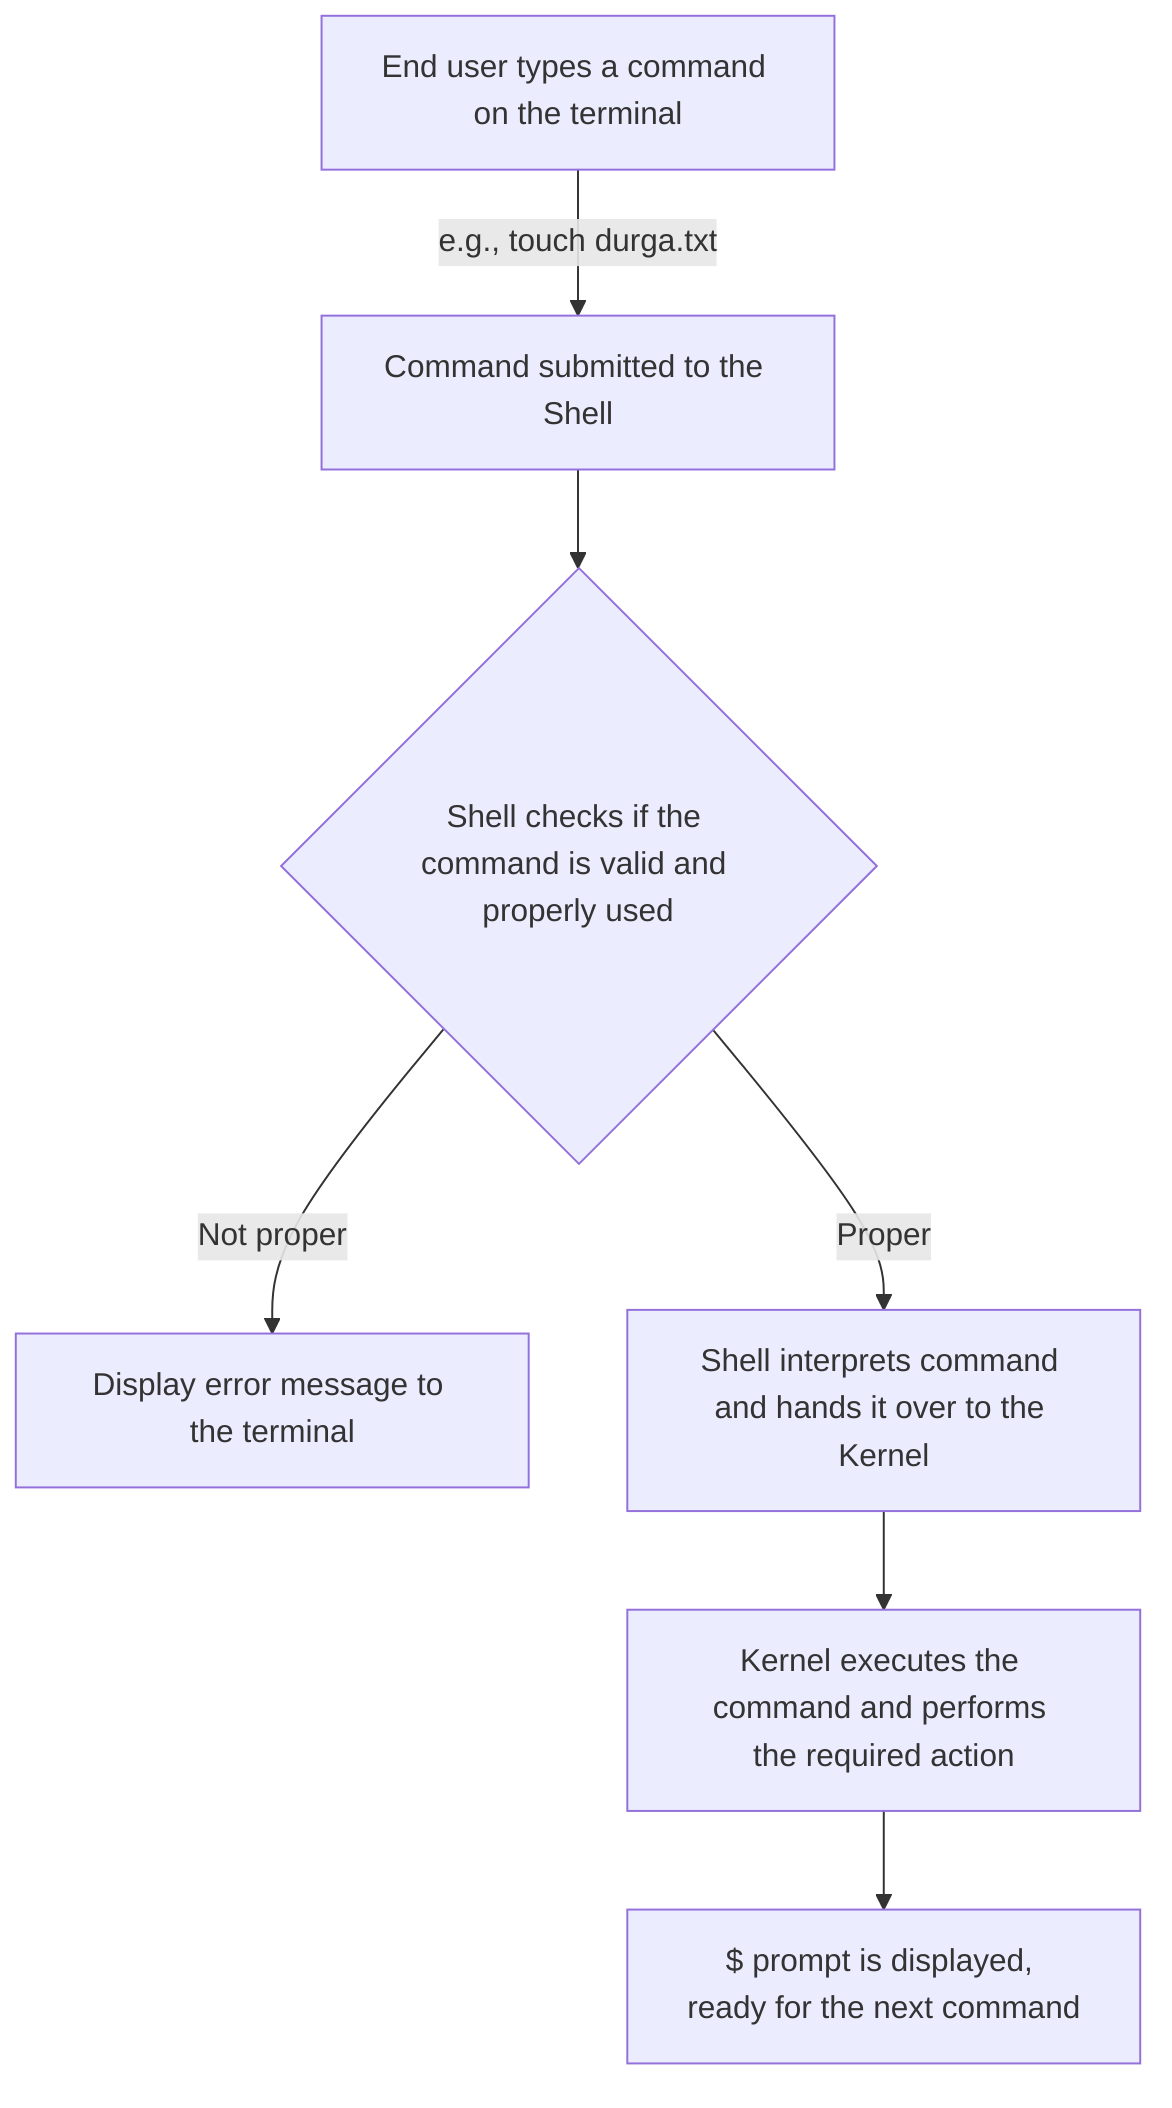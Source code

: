 graph TD
    A[End user types a command on the terminal] -->|e.g., touch durga.txt| B[Command submitted to the Shell]
    B --> C{Shell checks if the command is valid and properly used}
    C -->|Not proper| D[Display error message to the terminal]
    C -->|Proper| E[Shell interprets command and hands it over to the Kernel]
    E --> F[Kernel executes the command and performs the required action]
    F --> G[$ prompt is displayed, ready for the next command]